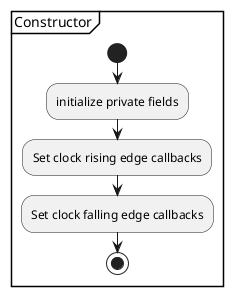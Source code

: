 @startuml

partition "Constructor" {
    start
        :initialize private fields;
        :Set clock rising edge callbacks;
        :Set clock falling edge callbacks;
    stop
}

@enduml